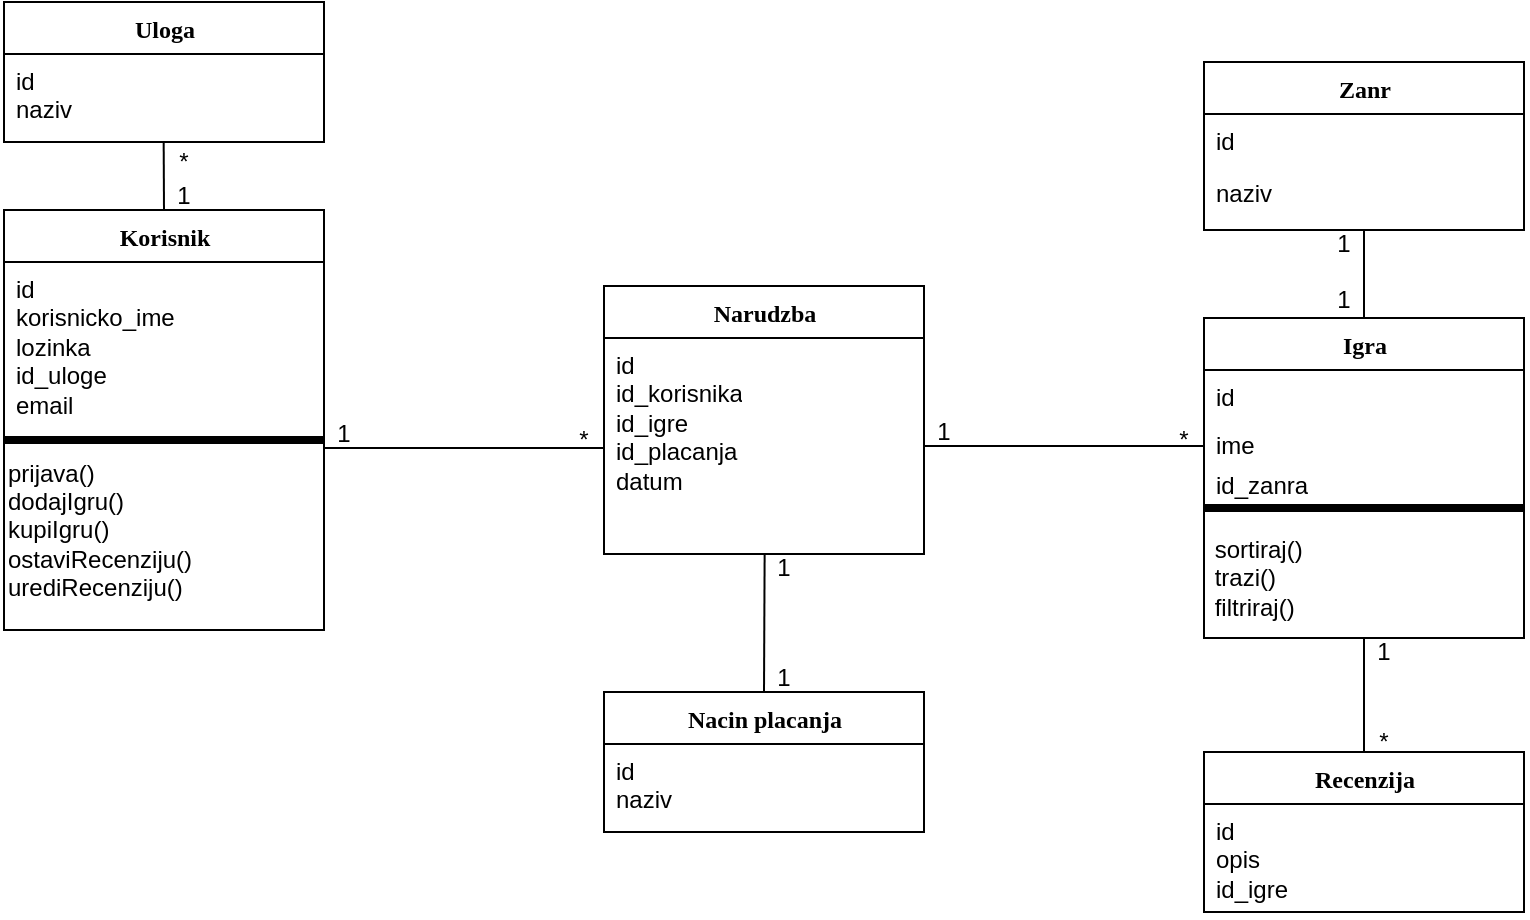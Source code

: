 <mxfile version="21.4.0" type="device">
  <diagram name="Page-1" id="6133507b-19e7-1e82-6fc7-422aa6c4b21f">
    <mxGraphModel dx="1313" dy="731" grid="1" gridSize="10" guides="1" tooltips="1" connect="1" arrows="1" fold="1" page="1" pageScale="1" pageWidth="1100" pageHeight="850" background="none" math="0" shadow="0">
      <root>
        <mxCell id="0" />
        <mxCell id="1" parent="0" />
        <mxCell id="78961159f06e98e8-43" value="Narudzba" style="swimlane;html=1;fontStyle=1;align=center;verticalAlign=top;childLayout=stackLayout;horizontal=1;startSize=26;horizontalStack=0;resizeParent=1;resizeLast=0;collapsible=1;marginBottom=0;swimlaneFillColor=#ffffff;rounded=0;shadow=0;comic=0;labelBackgroundColor=none;strokeWidth=1;fillColor=none;fontFamily=Verdana;fontSize=12" parent="1" vertex="1">
          <mxGeometry x="510" y="152" width="160" height="134" as="geometry" />
        </mxCell>
        <mxCell id="78961159f06e98e8-45" value="id&lt;br&gt;id_korisnika&lt;br&gt;id_igre&lt;br&gt;id_placanja&lt;br&gt;datum" style="text;html=1;strokeColor=none;fillColor=none;align=left;verticalAlign=top;spacingLeft=4;spacingRight=4;whiteSpace=wrap;overflow=hidden;rotatable=0;points=[[0,0.5],[1,0.5]];portConstraint=eastwest;" parent="78961159f06e98e8-43" vertex="1">
          <mxGeometry y="26" width="160" height="108" as="geometry" />
        </mxCell>
        <mxCell id="78961159f06e98e8-69" value="Uloga" style="swimlane;html=1;fontStyle=1;align=center;verticalAlign=top;childLayout=stackLayout;horizontal=1;startSize=26;horizontalStack=0;resizeParent=1;resizeLast=0;collapsible=1;marginBottom=0;swimlaneFillColor=#ffffff;rounded=0;shadow=0;comic=0;labelBackgroundColor=none;strokeWidth=1;fillColor=none;fontFamily=Verdana;fontSize=12" parent="1" vertex="1">
          <mxGeometry x="210" y="10" width="160" height="70" as="geometry" />
        </mxCell>
        <mxCell id="78961159f06e98e8-70" value="id&lt;br&gt;naziv" style="text;html=1;strokeColor=none;fillColor=none;align=left;verticalAlign=top;spacingLeft=4;spacingRight=4;whiteSpace=wrap;overflow=hidden;rotatable=0;points=[[0,0.5],[1,0.5]];portConstraint=eastwest;" parent="78961159f06e98e8-69" vertex="1">
          <mxGeometry y="26" width="160" height="44" as="geometry" />
        </mxCell>
        <mxCell id="78961159f06e98e8-108" value="Zanr" style="swimlane;html=1;fontStyle=1;align=center;verticalAlign=top;childLayout=stackLayout;horizontal=1;startSize=26;horizontalStack=0;resizeParent=1;resizeLast=0;collapsible=1;marginBottom=0;swimlaneFillColor=#ffffff;rounded=0;shadow=0;comic=0;labelBackgroundColor=none;strokeWidth=1;fillColor=none;fontFamily=Verdana;fontSize=12" parent="1" vertex="1">
          <mxGeometry x="810" y="40" width="160" height="84" as="geometry" />
        </mxCell>
        <mxCell id="78961159f06e98e8-109" value="id" style="text;html=1;strokeColor=none;fillColor=none;align=left;verticalAlign=top;spacingLeft=4;spacingRight=4;whiteSpace=wrap;overflow=hidden;rotatable=0;points=[[0,0.5],[1,0.5]];portConstraint=eastwest;" parent="78961159f06e98e8-108" vertex="1">
          <mxGeometry y="26" width="160" height="26" as="geometry" />
        </mxCell>
        <mxCell id="78961159f06e98e8-110" value="naziv" style="text;html=1;strokeColor=none;fillColor=none;align=left;verticalAlign=top;spacingLeft=4;spacingRight=4;whiteSpace=wrap;overflow=hidden;rotatable=0;points=[[0,0.5],[1,0.5]];portConstraint=eastwest;" parent="78961159f06e98e8-108" vertex="1">
          <mxGeometry y="52" width="160" height="26" as="geometry" />
        </mxCell>
        <mxCell id="WR_-PNd6kZ2DVrEkBOXK-7" value="Nacin placanja" style="swimlane;html=1;fontStyle=1;align=center;verticalAlign=top;childLayout=stackLayout;horizontal=1;startSize=26;horizontalStack=0;resizeParent=1;resizeLast=0;collapsible=1;marginBottom=0;swimlaneFillColor=#ffffff;rounded=0;shadow=0;comic=0;labelBackgroundColor=none;strokeWidth=1;fillColor=none;fontFamily=Verdana;fontSize=12" parent="1" vertex="1">
          <mxGeometry x="510" y="355" width="160" height="70" as="geometry" />
        </mxCell>
        <mxCell id="WR_-PNd6kZ2DVrEkBOXK-8" value="id&lt;br&gt;naziv" style="text;html=1;strokeColor=none;fillColor=none;align=left;verticalAlign=top;spacingLeft=4;spacingRight=4;whiteSpace=wrap;overflow=hidden;rotatable=0;points=[[0,0.5],[1,0.5]];portConstraint=eastwest;" parent="WR_-PNd6kZ2DVrEkBOXK-7" vertex="1">
          <mxGeometry y="26" width="160" height="44" as="geometry" />
        </mxCell>
        <mxCell id="78961159f06e98e8-17" value="Korisnik" style="swimlane;html=1;fontStyle=1;align=center;verticalAlign=top;childLayout=stackLayout;horizontal=1;startSize=26;horizontalStack=0;resizeParent=1;resizeLast=0;collapsible=1;marginBottom=0;swimlaneFillColor=#ffffff;rounded=0;shadow=0;comic=0;labelBackgroundColor=none;strokeWidth=1;fillColor=none;fontFamily=Verdana;fontSize=12" parent="1" vertex="1">
          <mxGeometry x="210" y="114" width="160" height="210" as="geometry" />
        </mxCell>
        <mxCell id="78961159f06e98e8-23" value="id&lt;br&gt;korisnicko_ime&lt;br&gt;lozinka&lt;br&gt;id_uloge&lt;br&gt;email" style="text;html=1;strokeColor=none;fillColor=none;align=left;verticalAlign=top;spacingLeft=4;spacingRight=4;whiteSpace=wrap;overflow=hidden;rotatable=0;points=[[0,0.5],[1,0.5]];portConstraint=eastwest;" parent="78961159f06e98e8-17" vertex="1">
          <mxGeometry y="26" width="160" height="84" as="geometry" />
        </mxCell>
        <mxCell id="WR_-PNd6kZ2DVrEkBOXK-4" value="" style="line;strokeWidth=4;html=1;perimeter=backbonePerimeter;points=[];outlineConnect=0;" parent="78961159f06e98e8-17" vertex="1">
          <mxGeometry y="110" width="160" height="10" as="geometry" />
        </mxCell>
        <mxCell id="WR_-PNd6kZ2DVrEkBOXK-6" value="prijava()&lt;br&gt;dodajIgru()&lt;br&gt;kupiIgru()&lt;br&gt;ostaviRecenziju()&lt;br&gt;urediRecenziju()" style="text;html=1;strokeColor=none;fillColor=none;align=left;verticalAlign=middle;whiteSpace=wrap;rounded=0;" parent="78961159f06e98e8-17" vertex="1">
          <mxGeometry y="120" width="160" height="80" as="geometry" />
        </mxCell>
        <mxCell id="WR_-PNd6kZ2DVrEkBOXK-13" value="1" style="text;html=1;strokeColor=none;fillColor=none;align=center;verticalAlign=middle;whiteSpace=wrap;rounded=0;" parent="1" vertex="1">
          <mxGeometry x="290" y="100" width="20" height="14" as="geometry" />
        </mxCell>
        <mxCell id="WR_-PNd6kZ2DVrEkBOXK-14" value="*" style="text;html=1;strokeColor=none;fillColor=none;align=center;verticalAlign=middle;whiteSpace=wrap;rounded=0;" parent="1" vertex="1">
          <mxGeometry x="290" y="80" width="20" height="20" as="geometry" />
        </mxCell>
        <mxCell id="WR_-PNd6kZ2DVrEkBOXK-16" value="" style="endArrow=none;html=1;rounded=0;entryX=0;entryY=1;entryDx=0;entryDy=0;" parent="1" target="WR_-PNd6kZ2DVrEkBOXK-17" edge="1">
          <mxGeometry width="50" height="50" relative="1" as="geometry">
            <mxPoint x="510" y="233" as="sourcePoint" />
            <mxPoint x="510" y="220" as="targetPoint" />
          </mxGeometry>
        </mxCell>
        <mxCell id="WR_-PNd6kZ2DVrEkBOXK-17" value="1" style="text;html=1;strokeColor=none;fillColor=none;align=center;verticalAlign=middle;whiteSpace=wrap;rounded=0;" parent="1" vertex="1">
          <mxGeometry x="370" y="219" width="20" height="14" as="geometry" />
        </mxCell>
        <mxCell id="WR_-PNd6kZ2DVrEkBOXK-18" value="*" style="text;html=1;strokeColor=none;fillColor=none;align=center;verticalAlign=middle;whiteSpace=wrap;rounded=0;" parent="1" vertex="1">
          <mxGeometry x="490" y="224" width="20" height="10" as="geometry" />
        </mxCell>
        <mxCell id="WR_-PNd6kZ2DVrEkBOXK-19" value="" style="endArrow=none;html=1;rounded=0;entryX=1;entryY=0.5;entryDx=0;entryDy=0;exitX=0.007;exitY=0.702;exitDx=0;exitDy=0;exitPerimeter=0;" parent="1" source="235556782a83e6d0-3" target="78961159f06e98e8-45" edge="1">
          <mxGeometry width="50" height="50" relative="1" as="geometry">
            <mxPoint x="480" y="300" as="sourcePoint" />
            <mxPoint x="530" y="250" as="targetPoint" />
          </mxGeometry>
        </mxCell>
        <mxCell id="WR_-PNd6kZ2DVrEkBOXK-21" value="1" style="text;html=1;strokeColor=none;fillColor=none;align=center;verticalAlign=middle;whiteSpace=wrap;rounded=0;" parent="1" vertex="1">
          <mxGeometry x="670" y="218" width="20" height="14" as="geometry" />
        </mxCell>
        <mxCell id="WR_-PNd6kZ2DVrEkBOXK-22" value="*" style="text;html=1;strokeColor=none;fillColor=none;align=center;verticalAlign=middle;whiteSpace=wrap;rounded=0;" parent="1" vertex="1">
          <mxGeometry x="790" y="224" width="20" height="10" as="geometry" />
        </mxCell>
        <mxCell id="WR_-PNd6kZ2DVrEkBOXK-23" value="" style="endArrow=none;html=1;rounded=0;exitX=0.5;exitY=0;exitDx=0;exitDy=0;entryX=0.5;entryY=1;entryDx=0;entryDy=0;" parent="1" source="235556782a83e6d0-1" target="78961159f06e98e8-108" edge="1">
          <mxGeometry width="50" height="50" relative="1" as="geometry">
            <mxPoint x="770" y="300" as="sourcePoint" />
            <mxPoint x="820" y="250" as="targetPoint" />
          </mxGeometry>
        </mxCell>
        <mxCell id="WR_-PNd6kZ2DVrEkBOXK-24" value="1" style="text;html=1;strokeColor=none;fillColor=none;align=center;verticalAlign=middle;whiteSpace=wrap;rounded=0;" parent="1" vertex="1">
          <mxGeometry x="870" y="152" width="20" height="14" as="geometry" />
        </mxCell>
        <mxCell id="WR_-PNd6kZ2DVrEkBOXK-25" value="1" style="text;html=1;strokeColor=none;fillColor=none;align=center;verticalAlign=middle;whiteSpace=wrap;rounded=0;" parent="1" vertex="1">
          <mxGeometry x="870" y="124" width="20" height="14" as="geometry" />
        </mxCell>
        <mxCell id="WR_-PNd6kZ2DVrEkBOXK-26" value="" style="endArrow=none;html=1;rounded=0;exitX=0.5;exitY=0;exitDx=0;exitDy=0;entryX=0.502;entryY=0.997;entryDx=0;entryDy=0;entryPerimeter=0;" parent="1" source="WR_-PNd6kZ2DVrEkBOXK-7" target="78961159f06e98e8-45" edge="1">
          <mxGeometry width="50" height="50" relative="1" as="geometry">
            <mxPoint x="770" y="300" as="sourcePoint" />
            <mxPoint x="820" y="250" as="targetPoint" />
          </mxGeometry>
        </mxCell>
        <mxCell id="WR_-PNd6kZ2DVrEkBOXK-27" value="1" style="text;html=1;strokeColor=none;fillColor=none;align=center;verticalAlign=middle;whiteSpace=wrap;rounded=0;" parent="1" vertex="1">
          <mxGeometry x="590" y="341" width="20" height="14" as="geometry" />
        </mxCell>
        <mxCell id="WR_-PNd6kZ2DVrEkBOXK-28" value="1" style="text;html=1;strokeColor=none;fillColor=none;align=center;verticalAlign=middle;whiteSpace=wrap;rounded=0;" parent="1" vertex="1">
          <mxGeometry x="590" y="286" width="20" height="14" as="geometry" />
        </mxCell>
        <mxCell id="WR_-PNd6kZ2DVrEkBOXK-11" value="" style="endArrow=none;html=1;rounded=0;entryX=0.5;entryY=0;entryDx=0;entryDy=0;exitX=0.499;exitY=1.008;exitDx=0;exitDy=0;exitPerimeter=0;" parent="1" source="78961159f06e98e8-70" target="78961159f06e98e8-17" edge="1">
          <mxGeometry width="50" height="50" relative="1" as="geometry">
            <mxPoint x="260" y="290" as="sourcePoint" />
            <mxPoint x="310" y="240" as="targetPoint" />
          </mxGeometry>
        </mxCell>
        <mxCell id="WR_-PNd6kZ2DVrEkBOXK-29" value="Recenzija" style="swimlane;html=1;fontStyle=1;align=center;verticalAlign=top;childLayout=stackLayout;horizontal=1;startSize=26;horizontalStack=0;resizeParent=1;resizeLast=0;collapsible=1;marginBottom=0;swimlaneFillColor=#ffffff;rounded=0;shadow=0;comic=0;labelBackgroundColor=none;strokeWidth=1;fillColor=none;fontFamily=Verdana;fontSize=12" parent="1" vertex="1">
          <mxGeometry x="810" y="385" width="160" height="80" as="geometry" />
        </mxCell>
        <mxCell id="WR_-PNd6kZ2DVrEkBOXK-30" value="id&lt;br&gt;opis&lt;br&gt;id_igre" style="text;html=1;strokeColor=none;fillColor=none;align=left;verticalAlign=top;spacingLeft=4;spacingRight=4;whiteSpace=wrap;overflow=hidden;rotatable=0;points=[[0,0.5],[1,0.5]];portConstraint=eastwest;" parent="WR_-PNd6kZ2DVrEkBOXK-29" vertex="1">
          <mxGeometry y="26" width="160" height="54" as="geometry" />
        </mxCell>
        <mxCell id="WR_-PNd6kZ2DVrEkBOXK-34" value="" style="endArrow=none;html=1;rounded=0;exitX=0.5;exitY=0;exitDx=0;exitDy=0;" parent="1" source="WR_-PNd6kZ2DVrEkBOXK-29" edge="1">
          <mxGeometry width="50" height="50" relative="1" as="geometry">
            <mxPoint x="840" y="300" as="sourcePoint" />
            <mxPoint x="890" y="280" as="targetPoint" />
          </mxGeometry>
        </mxCell>
        <mxCell id="235556782a83e6d0-1" value="Igra" style="swimlane;html=1;fontStyle=1;align=center;verticalAlign=top;childLayout=stackLayout;horizontal=1;startSize=26;horizontalStack=0;resizeParent=1;resizeLast=0;collapsible=1;marginBottom=0;swimlaneFillColor=#ffffff;rounded=0;shadow=0;comic=0;labelBackgroundColor=none;strokeWidth=1;fillColor=none;fontFamily=Verdana;fontSize=12" parent="1" vertex="1">
          <mxGeometry x="810" y="168" width="160" height="160" as="geometry" />
        </mxCell>
        <mxCell id="235556782a83e6d0-2" value="id" style="text;html=1;strokeColor=none;fillColor=none;align=left;verticalAlign=top;spacingLeft=4;spacingRight=4;whiteSpace=wrap;overflow=hidden;rotatable=0;points=[[0,0.5],[1,0.5]];portConstraint=eastwest;" parent="235556782a83e6d0-1" vertex="1">
          <mxGeometry y="26" width="160" height="24" as="geometry" />
        </mxCell>
        <mxCell id="235556782a83e6d0-3" value="ime" style="text;html=1;strokeColor=none;fillColor=none;align=left;verticalAlign=top;spacingLeft=4;spacingRight=4;whiteSpace=wrap;overflow=hidden;rotatable=0;points=[[0,0.5],[1,0.5]];portConstraint=eastwest;" parent="235556782a83e6d0-1" vertex="1">
          <mxGeometry y="50" width="160" height="20" as="geometry" />
        </mxCell>
        <mxCell id="235556782a83e6d0-5" value="id_zanra" style="text;html=1;strokeColor=none;fillColor=none;align=left;verticalAlign=top;spacingLeft=4;spacingRight=4;whiteSpace=wrap;overflow=hidden;rotatable=0;points=[[0,0.5],[1,0.5]];portConstraint=eastwest;" parent="235556782a83e6d0-1" vertex="1">
          <mxGeometry y="70" width="160" height="20" as="geometry" />
        </mxCell>
        <mxCell id="yufiNxGhRjVKlqhIWQif-5" value="" style="line;strokeWidth=4;html=1;perimeter=backbonePerimeter;points=[];outlineConnect=0;" vertex="1" parent="235556782a83e6d0-1">
          <mxGeometry y="90" width="160" height="10" as="geometry" />
        </mxCell>
        <mxCell id="yufiNxGhRjVKlqhIWQif-4" value="&lt;div style=&quot;&quot;&gt;&lt;span style=&quot;background-color: initial;&quot;&gt;&amp;nbsp;sortiraj()&lt;/span&gt;&lt;/div&gt;&lt;div style=&quot;&quot;&gt;&lt;span style=&quot;background-color: initial;&quot;&gt;&amp;nbsp;trazi()&lt;/span&gt;&lt;/div&gt;&lt;div style=&quot;&quot;&gt;&lt;span style=&quot;background-color: initial;&quot;&gt;&amp;nbsp;filtriraj()&lt;/span&gt;&lt;/div&gt;" style="text;html=1;strokeColor=none;fillColor=none;align=left;verticalAlign=middle;whiteSpace=wrap;rounded=0;" vertex="1" parent="235556782a83e6d0-1">
          <mxGeometry y="100" width="160" height="60" as="geometry" />
        </mxCell>
        <mxCell id="WR_-PNd6kZ2DVrEkBOXK-35" value="1" style="text;html=1;strokeColor=none;fillColor=none;align=center;verticalAlign=middle;whiteSpace=wrap;rounded=0;" parent="1" vertex="1">
          <mxGeometry x="890" y="328" width="20" height="14" as="geometry" />
        </mxCell>
        <mxCell id="WR_-PNd6kZ2DVrEkBOXK-36" value="*" style="text;html=1;strokeColor=none;fillColor=none;align=center;verticalAlign=middle;whiteSpace=wrap;rounded=0;" parent="1" vertex="1">
          <mxGeometry x="890" y="375" width="20" height="10" as="geometry" />
        </mxCell>
      </root>
    </mxGraphModel>
  </diagram>
</mxfile>
